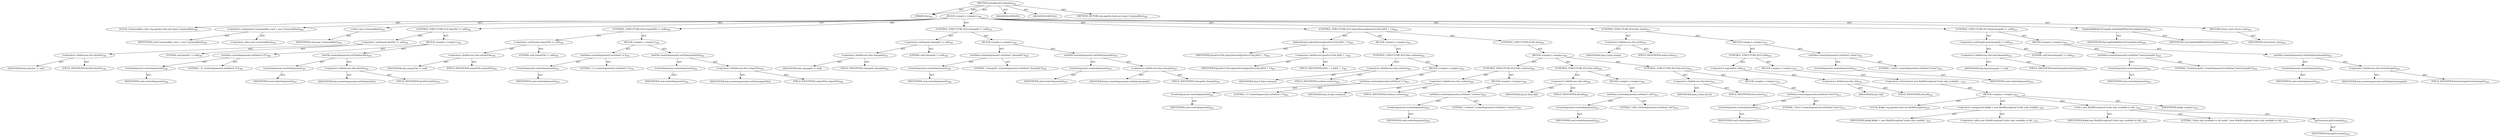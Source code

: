 digraph "setupJavahCommand" {  
"111669149715" [label = <(METHOD,setupJavahCommand)<SUB>382</SUB>> ]
"115964117008" [label = <(PARAM,this)<SUB>382</SUB>> ]
"25769803823" [label = <(BLOCK,&lt;empty&gt;,&lt;empty&gt;)<SUB>382</SUB>> ]
"94489280526" [label = <(LOCAL,Commandline cmd: org.apache.tools.ant.types.Commandline)<SUB>383</SUB>> ]
"30064771239" [label = <(&lt;operator&gt;.assignment,Commandline cmd = new Commandline())<SUB>383</SUB>> ]
"68719476859" [label = <(IDENTIFIER,cmd,Commandline cmd = new Commandline())<SUB>383</SUB>> ]
"30064771240" [label = <(&lt;operator&gt;.alloc,new Commandline())<SUB>383</SUB>> ]
"30064771241" [label = <(&lt;init&gt;,new Commandline())<SUB>383</SUB>> ]
"68719476860" [label = <(IDENTIFIER,cmd,new Commandline())<SUB>383</SUB>> ]
"47244640278" [label = <(CONTROL_STRUCTURE,IF,if (destDir != null))<SUB>385</SUB>> ]
"30064771242" [label = <(&lt;operator&gt;.notEquals,destDir != null)<SUB>385</SUB>> ]
"30064771243" [label = <(&lt;operator&gt;.fieldAccess,this.destDir)<SUB>385</SUB>> ]
"68719476861" [label = <(IDENTIFIER,this,destDir != null)> ]
"55834574888" [label = <(FIELD_IDENTIFIER,destDir,destDir)<SUB>385</SUB>> ]
"90194313248" [label = <(LITERAL,null,destDir != null)<SUB>385</SUB>> ]
"25769803824" [label = <(BLOCK,&lt;empty&gt;,&lt;empty&gt;)<SUB>385</SUB>> ]
"30064771244" [label = <(setValue,createArgument().setValue(&quot;-d&quot;))<SUB>386</SUB>> ]
"30064771245" [label = <(createArgument,createArgument())<SUB>386</SUB>> ]
"68719476862" [label = <(IDENTIFIER,cmd,createArgument())<SUB>386</SUB>> ]
"90194313249" [label = <(LITERAL,&quot;-d&quot;,createArgument().setValue(&quot;-d&quot;))<SUB>386</SUB>> ]
"30064771246" [label = <(setFile,createArgument().setFile(destDir))<SUB>387</SUB>> ]
"30064771247" [label = <(createArgument,createArgument())<SUB>387</SUB>> ]
"68719476863" [label = <(IDENTIFIER,cmd,createArgument())<SUB>387</SUB>> ]
"30064771248" [label = <(&lt;operator&gt;.fieldAccess,this.destDir)<SUB>387</SUB>> ]
"68719476864" [label = <(IDENTIFIER,this,createArgument().setFile(destDir))> ]
"55834574889" [label = <(FIELD_IDENTIFIER,destDir,destDir)<SUB>387</SUB>> ]
"47244640279" [label = <(CONTROL_STRUCTURE,IF,if (outputFile != null))<SUB>390</SUB>> ]
"30064771249" [label = <(&lt;operator&gt;.notEquals,outputFile != null)<SUB>390</SUB>> ]
"30064771250" [label = <(&lt;operator&gt;.fieldAccess,this.outputFile)<SUB>390</SUB>> ]
"68719476865" [label = <(IDENTIFIER,this,outputFile != null)> ]
"55834574890" [label = <(FIELD_IDENTIFIER,outputFile,outputFile)<SUB>390</SUB>> ]
"90194313250" [label = <(LITERAL,null,outputFile != null)<SUB>390</SUB>> ]
"25769803825" [label = <(BLOCK,&lt;empty&gt;,&lt;empty&gt;)<SUB>390</SUB>> ]
"30064771251" [label = <(setValue,createArgument().setValue(&quot;-o&quot;))<SUB>391</SUB>> ]
"30064771252" [label = <(createArgument,createArgument())<SUB>391</SUB>> ]
"68719476866" [label = <(IDENTIFIER,cmd,createArgument())<SUB>391</SUB>> ]
"90194313251" [label = <(LITERAL,&quot;-o&quot;,createArgument().setValue(&quot;-o&quot;))<SUB>391</SUB>> ]
"30064771253" [label = <(setFile,createArgument().setFile(outputFile))<SUB>392</SUB>> ]
"30064771254" [label = <(createArgument,createArgument())<SUB>392</SUB>> ]
"68719476867" [label = <(IDENTIFIER,cmd,createArgument())<SUB>392</SUB>> ]
"30064771255" [label = <(&lt;operator&gt;.fieldAccess,this.outputFile)<SUB>392</SUB>> ]
"68719476868" [label = <(IDENTIFIER,this,createArgument().setFile(outputFile))> ]
"55834574891" [label = <(FIELD_IDENTIFIER,outputFile,outputFile)<SUB>392</SUB>> ]
"47244640280" [label = <(CONTROL_STRUCTURE,IF,if (classpath != null))<SUB>395</SUB>> ]
"30064771256" [label = <(&lt;operator&gt;.notEquals,classpath != null)<SUB>395</SUB>> ]
"30064771257" [label = <(&lt;operator&gt;.fieldAccess,this.classpath)<SUB>395</SUB>> ]
"68719476869" [label = <(IDENTIFIER,this,classpath != null)> ]
"55834574892" [label = <(FIELD_IDENTIFIER,classpath,classpath)<SUB>395</SUB>> ]
"90194313252" [label = <(LITERAL,null,classpath != null)<SUB>395</SUB>> ]
"25769803826" [label = <(BLOCK,&lt;empty&gt;,&lt;empty&gt;)<SUB>395</SUB>> ]
"30064771258" [label = <(setValue,createArgument().setValue(&quot;-classpath&quot;))<SUB>396</SUB>> ]
"30064771259" [label = <(createArgument,createArgument())<SUB>396</SUB>> ]
"68719476870" [label = <(IDENTIFIER,cmd,createArgument())<SUB>396</SUB>> ]
"90194313253" [label = <(LITERAL,&quot;-classpath&quot;,createArgument().setValue(&quot;-classpath&quot;))<SUB>396</SUB>> ]
"30064771260" [label = <(setPath,createArgument().setPath(classpath))<SUB>397</SUB>> ]
"30064771261" [label = <(createArgument,createArgument())<SUB>397</SUB>> ]
"68719476871" [label = <(IDENTIFIER,cmd,createArgument())<SUB>397</SUB>> ]
"30064771262" [label = <(&lt;operator&gt;.fieldAccess,this.classpath)<SUB>397</SUB>> ]
"68719476872" [label = <(IDENTIFIER,this,createArgument().setPath(classpath))> ]
"55834574893" [label = <(FIELD_IDENTIFIER,classpath,classpath)<SUB>397</SUB>> ]
"47244640281" [label = <(CONTROL_STRUCTURE,IF,if (isJavaVersion(JavaEnvUtils.JAVA_1_1)))<SUB>401</SUB>> ]
"30064771263" [label = <(isJavaVersion,isJavaVersion(JavaEnvUtils.JAVA_1_1))<SUB>401</SUB>> ]
"68719476873" [label = <(IDENTIFIER,JavaEnvUtils,isJavaVersion(JavaEnvUtils.JAVA_1_1))<SUB>401</SUB>> ]
"30064771264" [label = <(&lt;operator&gt;.fieldAccess,JavaEnvUtils.JAVA_1_1)<SUB>401</SUB>> ]
"68719476874" [label = <(IDENTIFIER,JavaEnvUtils,isJavaVersion(JavaEnvUtils.JAVA_1_1))<SUB>401</SUB>> ]
"55834574894" [label = <(FIELD_IDENTIFIER,JAVA_1_1,JAVA_1_1)<SUB>401</SUB>> ]
"25769803827" [label = <(BLOCK,&lt;empty&gt;,&lt;empty&gt;)<SUB>401</SUB>> ]
"47244640282" [label = <(CONTROL_STRUCTURE,IF,if (this.verbose))<SUB>402</SUB>> ]
"30064771265" [label = <(&lt;operator&gt;.fieldAccess,this.verbose)<SUB>402</SUB>> ]
"68719476875" [label = <(IDENTIFIER,this,if (this.verbose))> ]
"55834574895" [label = <(FIELD_IDENTIFIER,verbose,verbose)<SUB>402</SUB>> ]
"25769803828" [label = <(BLOCK,&lt;empty&gt;,&lt;empty&gt;)<SUB>402</SUB>> ]
"30064771266" [label = <(setValue,createArgument().setValue(&quot;-v&quot;))<SUB>403</SUB>> ]
"30064771267" [label = <(createArgument,createArgument())<SUB>403</SUB>> ]
"68719476876" [label = <(IDENTIFIER,cmd,createArgument())<SUB>403</SUB>> ]
"90194313254" [label = <(LITERAL,&quot;-v&quot;,createArgument().setValue(&quot;-v&quot;))<SUB>403</SUB>> ]
"47244640283" [label = <(CONTROL_STRUCTURE,ELSE,else)<SUB>405</SUB>> ]
"25769803829" [label = <(BLOCK,&lt;empty&gt;,&lt;empty&gt;)<SUB>405</SUB>> ]
"47244640284" [label = <(CONTROL_STRUCTURE,IF,if (this.verbose))<SUB>406</SUB>> ]
"30064771268" [label = <(&lt;operator&gt;.fieldAccess,this.verbose)<SUB>406</SUB>> ]
"68719476877" [label = <(IDENTIFIER,this,if (this.verbose))> ]
"55834574896" [label = <(FIELD_IDENTIFIER,verbose,verbose)<SUB>406</SUB>> ]
"25769803830" [label = <(BLOCK,&lt;empty&gt;,&lt;empty&gt;)<SUB>406</SUB>> ]
"30064771269" [label = <(setValue,createArgument().setValue(&quot;-verbose&quot;))<SUB>407</SUB>> ]
"30064771270" [label = <(createArgument,createArgument())<SUB>407</SUB>> ]
"68719476878" [label = <(IDENTIFIER,cmd,createArgument())<SUB>407</SUB>> ]
"90194313255" [label = <(LITERAL,&quot;-verbose&quot;,createArgument().setValue(&quot;-verbose&quot;))<SUB>407</SUB>> ]
"47244640285" [label = <(CONTROL_STRUCTURE,IF,if (this.old))<SUB>409</SUB>> ]
"30064771271" [label = <(&lt;operator&gt;.fieldAccess,this.old)<SUB>409</SUB>> ]
"68719476879" [label = <(IDENTIFIER,this,if (this.old))> ]
"55834574897" [label = <(FIELD_IDENTIFIER,old,old)<SUB>409</SUB>> ]
"25769803831" [label = <(BLOCK,&lt;empty&gt;,&lt;empty&gt;)<SUB>409</SUB>> ]
"30064771272" [label = <(setValue,createArgument().setValue(&quot;-old&quot;))<SUB>410</SUB>> ]
"30064771273" [label = <(createArgument,createArgument())<SUB>410</SUB>> ]
"68719476880" [label = <(IDENTIFIER,cmd,createArgument())<SUB>410</SUB>> ]
"90194313256" [label = <(LITERAL,&quot;-old&quot;,createArgument().setValue(&quot;-old&quot;))<SUB>410</SUB>> ]
"47244640286" [label = <(CONTROL_STRUCTURE,IF,if (this.force))<SUB>412</SUB>> ]
"30064771274" [label = <(&lt;operator&gt;.fieldAccess,this.force)<SUB>412</SUB>> ]
"68719476881" [label = <(IDENTIFIER,this,if (this.force))> ]
"55834574898" [label = <(FIELD_IDENTIFIER,force,force)<SUB>412</SUB>> ]
"25769803832" [label = <(BLOCK,&lt;empty&gt;,&lt;empty&gt;)<SUB>412</SUB>> ]
"30064771275" [label = <(setValue,createArgument().setValue(&quot;-force&quot;))<SUB>413</SUB>> ]
"30064771276" [label = <(createArgument,createArgument())<SUB>413</SUB>> ]
"68719476882" [label = <(IDENTIFIER,cmd,createArgument())<SUB>413</SUB>> ]
"90194313257" [label = <(LITERAL,&quot;-force&quot;,createArgument().setValue(&quot;-force&quot;))<SUB>413</SUB>> ]
"47244640287" [label = <(CONTROL_STRUCTURE,IF,if (this.stubs))<SUB>417</SUB>> ]
"30064771277" [label = <(&lt;operator&gt;.fieldAccess,this.stubs)<SUB>417</SUB>> ]
"68719476883" [label = <(IDENTIFIER,this,if (this.stubs))> ]
"55834574899" [label = <(FIELD_IDENTIFIER,stubs,stubs)<SUB>417</SUB>> ]
"25769803833" [label = <(BLOCK,&lt;empty&gt;,&lt;empty&gt;)<SUB>417</SUB>> ]
"47244640288" [label = <(CONTROL_STRUCTURE,IF,if (!old))<SUB>418</SUB>> ]
"30064771278" [label = <(&lt;operator&gt;.logicalNot,!old)<SUB>418</SUB>> ]
"30064771279" [label = <(&lt;operator&gt;.fieldAccess,this.old)<SUB>418</SUB>> ]
"68719476884" [label = <(IDENTIFIER,this,!old)> ]
"55834574900" [label = <(FIELD_IDENTIFIER,old,old)<SUB>418</SUB>> ]
"25769803834" [label = <(BLOCK,&lt;empty&gt;,&lt;empty&gt;)<SUB>418</SUB>> ]
"30064771280" [label = <(&lt;operator&gt;.throw,throw new BuildException(&quot;stubs only available ...)<SUB>419</SUB>> ]
"25769803835" [label = <(BLOCK,&lt;empty&gt;,&lt;empty&gt;)<SUB>419</SUB>> ]
"94489280527" [label = <(LOCAL,$obj6: org.apache.tools.ant.BuildException)<SUB>419</SUB>> ]
"30064771281" [label = <(&lt;operator&gt;.assignment,$obj6 = new BuildException(&quot;stubs only availabl...)<SUB>419</SUB>> ]
"68719476885" [label = <(IDENTIFIER,$obj6,$obj6 = new BuildException(&quot;stubs only availabl...)<SUB>419</SUB>> ]
"30064771282" [label = <(&lt;operator&gt;.alloc,new BuildException(&quot;stubs only available in old...)<SUB>419</SUB>> ]
"30064771283" [label = <(&lt;init&gt;,new BuildException(&quot;stubs only available in old...)<SUB>419</SUB>> ]
"68719476886" [label = <(IDENTIFIER,$obj6,new BuildException(&quot;stubs only available in old...)<SUB>419</SUB>> ]
"90194313258" [label = <(LITERAL,&quot;stubs only available in old mode.&quot;,new BuildException(&quot;stubs only available in old...)<SUB>419</SUB>> ]
"30064771284" [label = <(getLocation,getLocation())<SUB>419</SUB>> ]
"68719476760" [label = <(IDENTIFIER,this,getLocation())<SUB>419</SUB>> ]
"68719476887" [label = <(IDENTIFIER,$obj6,&lt;empty&gt;)<SUB>419</SUB>> ]
"30064771285" [label = <(setValue,createArgument().setValue(&quot;-stubs&quot;))<SUB>421</SUB>> ]
"30064771286" [label = <(createArgument,createArgument())<SUB>421</SUB>> ]
"68719476888" [label = <(IDENTIFIER,cmd,createArgument())<SUB>421</SUB>> ]
"90194313259" [label = <(LITERAL,&quot;-stubs&quot;,createArgument().setValue(&quot;-stubs&quot;))<SUB>421</SUB>> ]
"47244640289" [label = <(CONTROL_STRUCTURE,IF,if (bootclasspath != null))<SUB>423</SUB>> ]
"30064771287" [label = <(&lt;operator&gt;.notEquals,bootclasspath != null)<SUB>423</SUB>> ]
"30064771288" [label = <(&lt;operator&gt;.fieldAccess,this.bootclasspath)<SUB>423</SUB>> ]
"68719476889" [label = <(IDENTIFIER,this,bootclasspath != null)> ]
"55834574901" [label = <(FIELD_IDENTIFIER,bootclasspath,bootclasspath)<SUB>423</SUB>> ]
"90194313260" [label = <(LITERAL,null,bootclasspath != null)<SUB>423</SUB>> ]
"25769803836" [label = <(BLOCK,&lt;empty&gt;,&lt;empty&gt;)<SUB>423</SUB>> ]
"30064771289" [label = <(setValue,createArgument().setValue(&quot;-bootclasspath&quot;))<SUB>424</SUB>> ]
"30064771290" [label = <(createArgument,createArgument())<SUB>424</SUB>> ]
"68719476890" [label = <(IDENTIFIER,cmd,createArgument())<SUB>424</SUB>> ]
"90194313261" [label = <(LITERAL,&quot;-bootclasspath&quot;,createArgument().setValue(&quot;-bootclasspath&quot;))<SUB>424</SUB>> ]
"30064771291" [label = <(setPath,createArgument().setPath(bootclasspath))<SUB>425</SUB>> ]
"30064771292" [label = <(createArgument,createArgument())<SUB>425</SUB>> ]
"68719476891" [label = <(IDENTIFIER,cmd,createArgument())<SUB>425</SUB>> ]
"30064771293" [label = <(&lt;operator&gt;.fieldAccess,this.bootclasspath)<SUB>425</SUB>> ]
"68719476892" [label = <(IDENTIFIER,this,createArgument().setPath(bootclasspath))> ]
"55834574902" [label = <(FIELD_IDENTIFIER,bootclasspath,bootclasspath)<SUB>425</SUB>> ]
"30064771294" [label = <(logAndAddFilesToCompile,logAndAddFilesToCompile(cmd))<SUB>428</SUB>> ]
"68719476761" [label = <(IDENTIFIER,this,logAndAddFilesToCompile(cmd))<SUB>428</SUB>> ]
"68719476893" [label = <(IDENTIFIER,cmd,logAndAddFilesToCompile(cmd))<SUB>428</SUB>> ]
"146028888068" [label = <(RETURN,return cmd;,return cmd;)<SUB>429</SUB>> ]
"68719476894" [label = <(IDENTIFIER,cmd,return cmd;)<SUB>429</SUB>> ]
"133143986228" [label = <(MODIFIER,PRIVATE)> ]
"133143986229" [label = <(MODIFIER,VIRTUAL)> ]
"128849018899" [label = <(METHOD_RETURN,org.apache.tools.ant.types.Commandline)<SUB>382</SUB>> ]
  "111669149715" -> "115964117008"  [ label = "AST: "] 
  "111669149715" -> "25769803823"  [ label = "AST: "] 
  "111669149715" -> "133143986228"  [ label = "AST: "] 
  "111669149715" -> "133143986229"  [ label = "AST: "] 
  "111669149715" -> "128849018899"  [ label = "AST: "] 
  "25769803823" -> "94489280526"  [ label = "AST: "] 
  "25769803823" -> "30064771239"  [ label = "AST: "] 
  "25769803823" -> "30064771241"  [ label = "AST: "] 
  "25769803823" -> "47244640278"  [ label = "AST: "] 
  "25769803823" -> "47244640279"  [ label = "AST: "] 
  "25769803823" -> "47244640280"  [ label = "AST: "] 
  "25769803823" -> "47244640281"  [ label = "AST: "] 
  "25769803823" -> "47244640287"  [ label = "AST: "] 
  "25769803823" -> "47244640289"  [ label = "AST: "] 
  "25769803823" -> "30064771294"  [ label = "AST: "] 
  "25769803823" -> "146028888068"  [ label = "AST: "] 
  "30064771239" -> "68719476859"  [ label = "AST: "] 
  "30064771239" -> "30064771240"  [ label = "AST: "] 
  "30064771241" -> "68719476860"  [ label = "AST: "] 
  "47244640278" -> "30064771242"  [ label = "AST: "] 
  "47244640278" -> "25769803824"  [ label = "AST: "] 
  "30064771242" -> "30064771243"  [ label = "AST: "] 
  "30064771242" -> "90194313248"  [ label = "AST: "] 
  "30064771243" -> "68719476861"  [ label = "AST: "] 
  "30064771243" -> "55834574888"  [ label = "AST: "] 
  "25769803824" -> "30064771244"  [ label = "AST: "] 
  "25769803824" -> "30064771246"  [ label = "AST: "] 
  "30064771244" -> "30064771245"  [ label = "AST: "] 
  "30064771244" -> "90194313249"  [ label = "AST: "] 
  "30064771245" -> "68719476862"  [ label = "AST: "] 
  "30064771246" -> "30064771247"  [ label = "AST: "] 
  "30064771246" -> "30064771248"  [ label = "AST: "] 
  "30064771247" -> "68719476863"  [ label = "AST: "] 
  "30064771248" -> "68719476864"  [ label = "AST: "] 
  "30064771248" -> "55834574889"  [ label = "AST: "] 
  "47244640279" -> "30064771249"  [ label = "AST: "] 
  "47244640279" -> "25769803825"  [ label = "AST: "] 
  "30064771249" -> "30064771250"  [ label = "AST: "] 
  "30064771249" -> "90194313250"  [ label = "AST: "] 
  "30064771250" -> "68719476865"  [ label = "AST: "] 
  "30064771250" -> "55834574890"  [ label = "AST: "] 
  "25769803825" -> "30064771251"  [ label = "AST: "] 
  "25769803825" -> "30064771253"  [ label = "AST: "] 
  "30064771251" -> "30064771252"  [ label = "AST: "] 
  "30064771251" -> "90194313251"  [ label = "AST: "] 
  "30064771252" -> "68719476866"  [ label = "AST: "] 
  "30064771253" -> "30064771254"  [ label = "AST: "] 
  "30064771253" -> "30064771255"  [ label = "AST: "] 
  "30064771254" -> "68719476867"  [ label = "AST: "] 
  "30064771255" -> "68719476868"  [ label = "AST: "] 
  "30064771255" -> "55834574891"  [ label = "AST: "] 
  "47244640280" -> "30064771256"  [ label = "AST: "] 
  "47244640280" -> "25769803826"  [ label = "AST: "] 
  "30064771256" -> "30064771257"  [ label = "AST: "] 
  "30064771256" -> "90194313252"  [ label = "AST: "] 
  "30064771257" -> "68719476869"  [ label = "AST: "] 
  "30064771257" -> "55834574892"  [ label = "AST: "] 
  "25769803826" -> "30064771258"  [ label = "AST: "] 
  "25769803826" -> "30064771260"  [ label = "AST: "] 
  "30064771258" -> "30064771259"  [ label = "AST: "] 
  "30064771258" -> "90194313253"  [ label = "AST: "] 
  "30064771259" -> "68719476870"  [ label = "AST: "] 
  "30064771260" -> "30064771261"  [ label = "AST: "] 
  "30064771260" -> "30064771262"  [ label = "AST: "] 
  "30064771261" -> "68719476871"  [ label = "AST: "] 
  "30064771262" -> "68719476872"  [ label = "AST: "] 
  "30064771262" -> "55834574893"  [ label = "AST: "] 
  "47244640281" -> "30064771263"  [ label = "AST: "] 
  "47244640281" -> "25769803827"  [ label = "AST: "] 
  "47244640281" -> "47244640283"  [ label = "AST: "] 
  "30064771263" -> "68719476873"  [ label = "AST: "] 
  "30064771263" -> "30064771264"  [ label = "AST: "] 
  "30064771264" -> "68719476874"  [ label = "AST: "] 
  "30064771264" -> "55834574894"  [ label = "AST: "] 
  "25769803827" -> "47244640282"  [ label = "AST: "] 
  "47244640282" -> "30064771265"  [ label = "AST: "] 
  "47244640282" -> "25769803828"  [ label = "AST: "] 
  "30064771265" -> "68719476875"  [ label = "AST: "] 
  "30064771265" -> "55834574895"  [ label = "AST: "] 
  "25769803828" -> "30064771266"  [ label = "AST: "] 
  "30064771266" -> "30064771267"  [ label = "AST: "] 
  "30064771266" -> "90194313254"  [ label = "AST: "] 
  "30064771267" -> "68719476876"  [ label = "AST: "] 
  "47244640283" -> "25769803829"  [ label = "AST: "] 
  "25769803829" -> "47244640284"  [ label = "AST: "] 
  "25769803829" -> "47244640285"  [ label = "AST: "] 
  "25769803829" -> "47244640286"  [ label = "AST: "] 
  "47244640284" -> "30064771268"  [ label = "AST: "] 
  "47244640284" -> "25769803830"  [ label = "AST: "] 
  "30064771268" -> "68719476877"  [ label = "AST: "] 
  "30064771268" -> "55834574896"  [ label = "AST: "] 
  "25769803830" -> "30064771269"  [ label = "AST: "] 
  "30064771269" -> "30064771270"  [ label = "AST: "] 
  "30064771269" -> "90194313255"  [ label = "AST: "] 
  "30064771270" -> "68719476878"  [ label = "AST: "] 
  "47244640285" -> "30064771271"  [ label = "AST: "] 
  "47244640285" -> "25769803831"  [ label = "AST: "] 
  "30064771271" -> "68719476879"  [ label = "AST: "] 
  "30064771271" -> "55834574897"  [ label = "AST: "] 
  "25769803831" -> "30064771272"  [ label = "AST: "] 
  "30064771272" -> "30064771273"  [ label = "AST: "] 
  "30064771272" -> "90194313256"  [ label = "AST: "] 
  "30064771273" -> "68719476880"  [ label = "AST: "] 
  "47244640286" -> "30064771274"  [ label = "AST: "] 
  "47244640286" -> "25769803832"  [ label = "AST: "] 
  "30064771274" -> "68719476881"  [ label = "AST: "] 
  "30064771274" -> "55834574898"  [ label = "AST: "] 
  "25769803832" -> "30064771275"  [ label = "AST: "] 
  "30064771275" -> "30064771276"  [ label = "AST: "] 
  "30064771275" -> "90194313257"  [ label = "AST: "] 
  "30064771276" -> "68719476882"  [ label = "AST: "] 
  "47244640287" -> "30064771277"  [ label = "AST: "] 
  "47244640287" -> "25769803833"  [ label = "AST: "] 
  "30064771277" -> "68719476883"  [ label = "AST: "] 
  "30064771277" -> "55834574899"  [ label = "AST: "] 
  "25769803833" -> "47244640288"  [ label = "AST: "] 
  "25769803833" -> "30064771285"  [ label = "AST: "] 
  "47244640288" -> "30064771278"  [ label = "AST: "] 
  "47244640288" -> "25769803834"  [ label = "AST: "] 
  "30064771278" -> "30064771279"  [ label = "AST: "] 
  "30064771279" -> "68719476884"  [ label = "AST: "] 
  "30064771279" -> "55834574900"  [ label = "AST: "] 
  "25769803834" -> "30064771280"  [ label = "AST: "] 
  "30064771280" -> "25769803835"  [ label = "AST: "] 
  "25769803835" -> "94489280527"  [ label = "AST: "] 
  "25769803835" -> "30064771281"  [ label = "AST: "] 
  "25769803835" -> "30064771283"  [ label = "AST: "] 
  "25769803835" -> "68719476887"  [ label = "AST: "] 
  "30064771281" -> "68719476885"  [ label = "AST: "] 
  "30064771281" -> "30064771282"  [ label = "AST: "] 
  "30064771283" -> "68719476886"  [ label = "AST: "] 
  "30064771283" -> "90194313258"  [ label = "AST: "] 
  "30064771283" -> "30064771284"  [ label = "AST: "] 
  "30064771284" -> "68719476760"  [ label = "AST: "] 
  "30064771285" -> "30064771286"  [ label = "AST: "] 
  "30064771285" -> "90194313259"  [ label = "AST: "] 
  "30064771286" -> "68719476888"  [ label = "AST: "] 
  "47244640289" -> "30064771287"  [ label = "AST: "] 
  "47244640289" -> "25769803836"  [ label = "AST: "] 
  "30064771287" -> "30064771288"  [ label = "AST: "] 
  "30064771287" -> "90194313260"  [ label = "AST: "] 
  "30064771288" -> "68719476889"  [ label = "AST: "] 
  "30064771288" -> "55834574901"  [ label = "AST: "] 
  "25769803836" -> "30064771289"  [ label = "AST: "] 
  "25769803836" -> "30064771291"  [ label = "AST: "] 
  "30064771289" -> "30064771290"  [ label = "AST: "] 
  "30064771289" -> "90194313261"  [ label = "AST: "] 
  "30064771290" -> "68719476890"  [ label = "AST: "] 
  "30064771291" -> "30064771292"  [ label = "AST: "] 
  "30064771291" -> "30064771293"  [ label = "AST: "] 
  "30064771292" -> "68719476891"  [ label = "AST: "] 
  "30064771293" -> "68719476892"  [ label = "AST: "] 
  "30064771293" -> "55834574902"  [ label = "AST: "] 
  "30064771294" -> "68719476761"  [ label = "AST: "] 
  "30064771294" -> "68719476893"  [ label = "AST: "] 
  "146028888068" -> "68719476894"  [ label = "AST: "] 
  "111669149715" -> "115964117008"  [ label = "DDG: "] 
}
